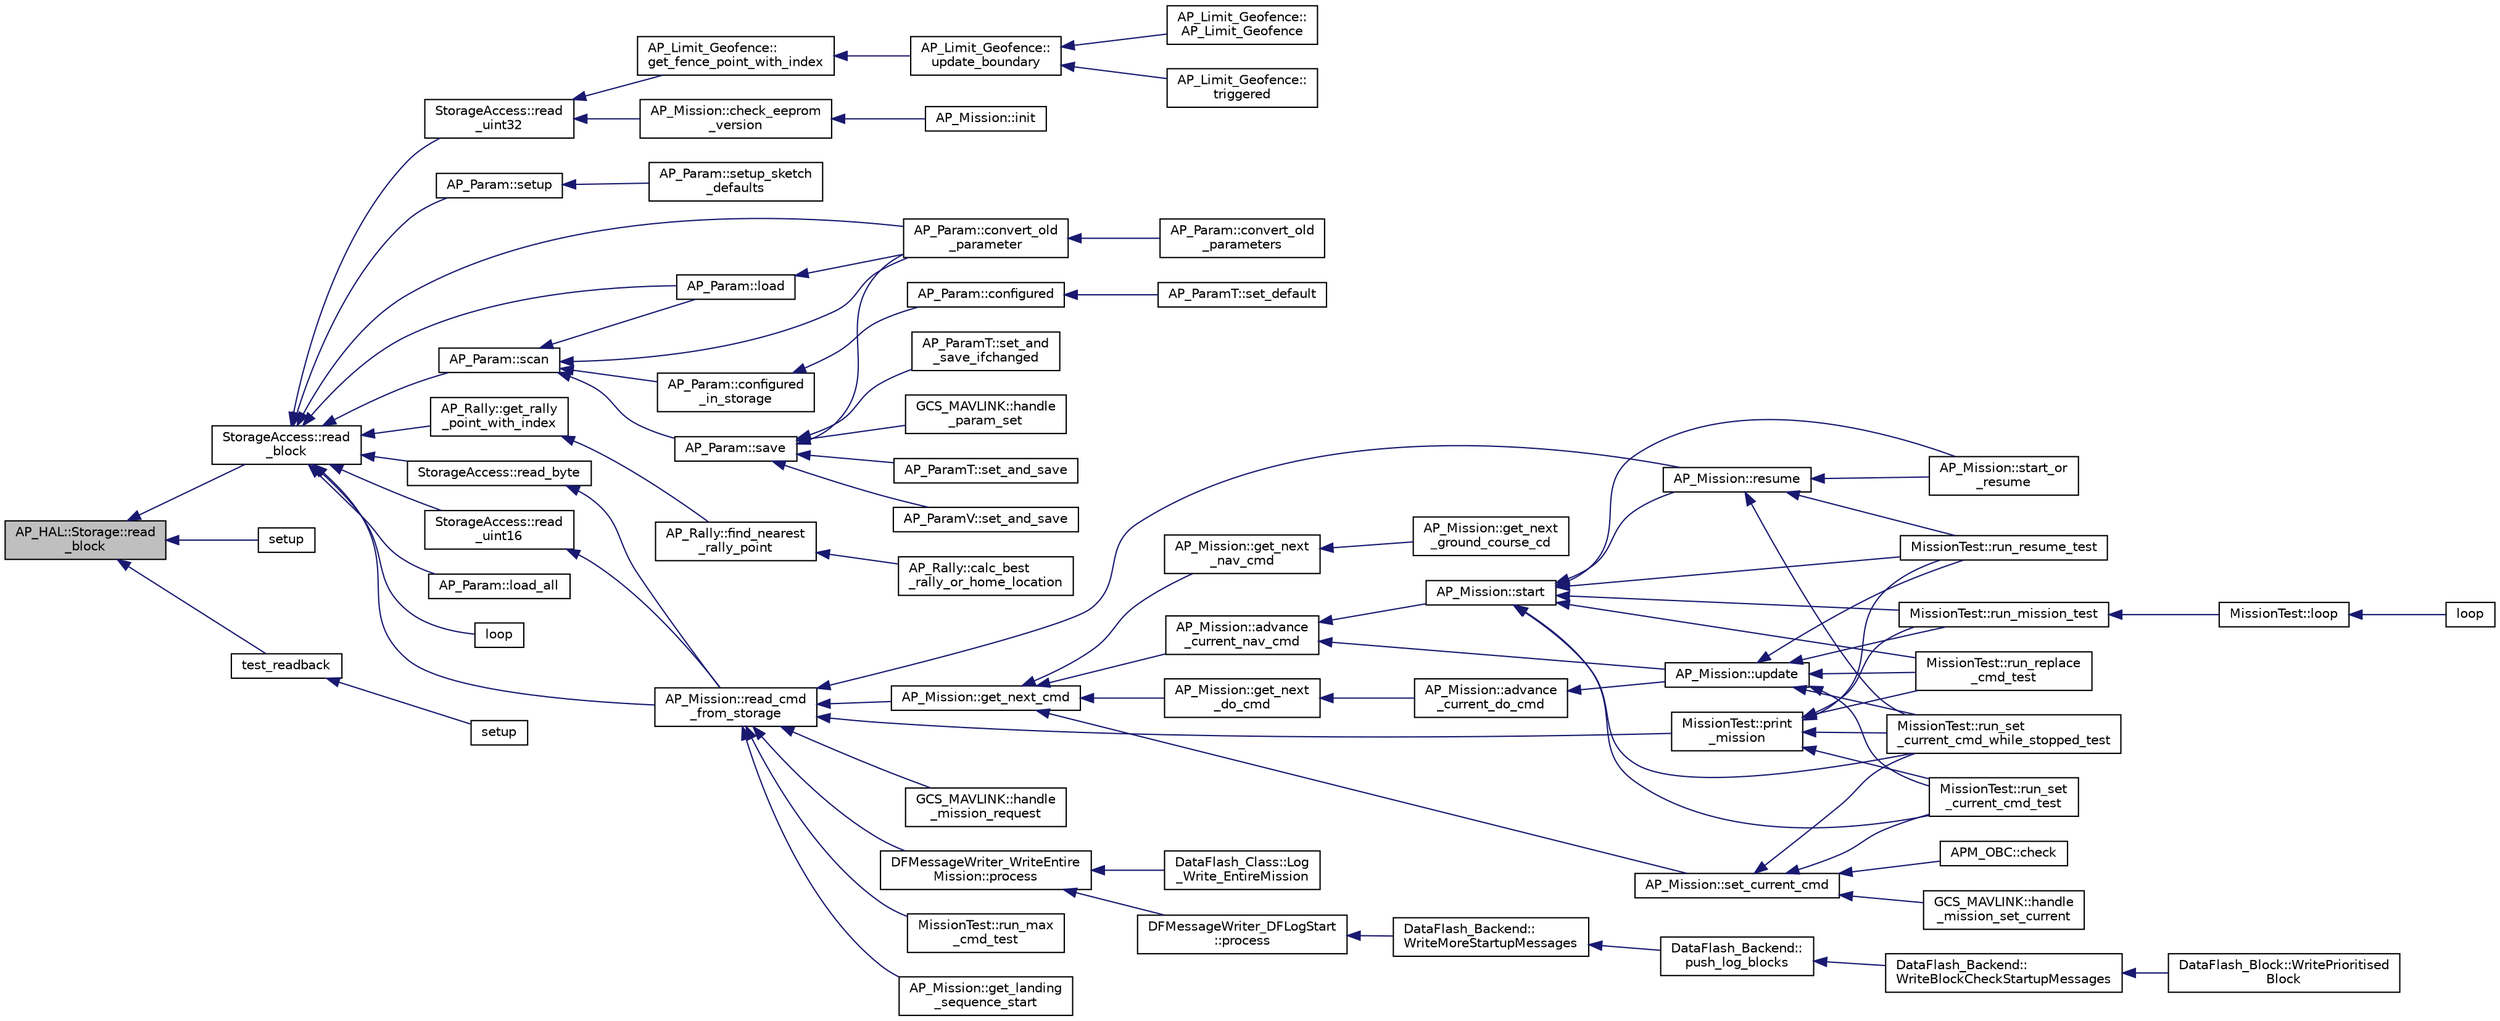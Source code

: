 digraph "AP_HAL::Storage::read_block"
{
 // INTERACTIVE_SVG=YES
  edge [fontname="Helvetica",fontsize="10",labelfontname="Helvetica",labelfontsize="10"];
  node [fontname="Helvetica",fontsize="10",shape=record];
  rankdir="LR";
  Node1 [label="AP_HAL::Storage::read\l_block",height=0.2,width=0.4,color="black", fillcolor="grey75", style="filled", fontcolor="black"];
  Node1 -> Node2 [dir="back",color="midnightblue",fontsize="10",style="solid",fontname="Helvetica"];
  Node2 [label="StorageAccess::read\l_block",height=0.2,width=0.4,color="black", fillcolor="white", style="filled",URL="$classStorageAccess.html#ab2a8575d541549a15645edc360fdaa91"];
  Node2 -> Node3 [dir="back",color="midnightblue",fontsize="10",style="solid",fontname="Helvetica"];
  Node3 [label="AP_Param::convert_old\l_parameter",height=0.2,width=0.4,color="black", fillcolor="white", style="filled",URL="$classAP__Param.html#a508aefe4d24c20bada33f79e8bb14a12"];
  Node3 -> Node4 [dir="back",color="midnightblue",fontsize="10",style="solid",fontname="Helvetica"];
  Node4 [label="AP_Param::convert_old\l_parameters",height=0.2,width=0.4,color="black", fillcolor="white", style="filled",URL="$classAP__Param.html#a25fd45233974736c2ac8e4680882a235"];
  Node2 -> Node5 [dir="back",color="midnightblue",fontsize="10",style="solid",fontname="Helvetica"];
  Node5 [label="AP_Rally::get_rally\l_point_with_index",height=0.2,width=0.4,color="black", fillcolor="white", style="filled",URL="$classAP__Rally.html#ad47b2b3a30b69eede58ad1f79cd61f11"];
  Node5 -> Node6 [dir="back",color="midnightblue",fontsize="10",style="solid",fontname="Helvetica"];
  Node6 [label="AP_Rally::find_nearest\l_rally_point",height=0.2,width=0.4,color="black", fillcolor="white", style="filled",URL="$classAP__Rally.html#a0b93e6b6133860929bbd7b68be633fa3"];
  Node6 -> Node7 [dir="back",color="midnightblue",fontsize="10",style="solid",fontname="Helvetica"];
  Node7 [label="AP_Rally::calc_best\l_rally_or_home_location",height=0.2,width=0.4,color="black", fillcolor="white", style="filled",URL="$classAP__Rally.html#ae280e2921f301fa4cc3991bc85d91801"];
  Node2 -> Node8 [dir="back",color="midnightblue",fontsize="10",style="solid",fontname="Helvetica"];
  Node8 [label="AP_Param::load",height=0.2,width=0.4,color="black", fillcolor="white", style="filled",URL="$classAP__Param.html#acc7389e0ddc7f46347692a18c43a8d80"];
  Node8 -> Node3 [dir="back",color="midnightblue",fontsize="10",style="solid",fontname="Helvetica"];
  Node2 -> Node9 [dir="back",color="midnightblue",fontsize="10",style="solid",fontname="Helvetica"];
  Node9 [label="AP_Param::load_all",height=0.2,width=0.4,color="black", fillcolor="white", style="filled",URL="$classAP__Param.html#a2d7d89225f6eb89b4ed5277726b7d983"];
  Node2 -> Node10 [dir="back",color="midnightblue",fontsize="10",style="solid",fontname="Helvetica"];
  Node10 [label="loop",height=0.2,width=0.4,color="black", fillcolor="white", style="filled",URL="$StorageTest_8cpp.html#a0b33edabd7f1c4e4a0bf32c67269be2f"];
  Node2 -> Node11 [dir="back",color="midnightblue",fontsize="10",style="solid",fontname="Helvetica"];
  Node11 [label="StorageAccess::read_byte",height=0.2,width=0.4,color="black", fillcolor="white", style="filled",URL="$classStorageAccess.html#a9a3fc24569bd437ffcb41de520bb3955"];
  Node11 -> Node12 [dir="back",color="midnightblue",fontsize="10",style="solid",fontname="Helvetica"];
  Node12 [label="AP_Mission::read_cmd\l_from_storage",height=0.2,width=0.4,color="black", fillcolor="white", style="filled",URL="$classAP__Mission.html#afa29a34a739b0fc995194412dde6e532"];
  Node12 -> Node13 [dir="back",color="midnightblue",fontsize="10",style="solid",fontname="Helvetica"];
  Node13 [label="AP_Mission::get_landing\l_sequence_start",height=0.2,width=0.4,color="black", fillcolor="white", style="filled",URL="$classAP__Mission.html#af895b228640bdf29178d44e00897d10e"];
  Node12 -> Node14 [dir="back",color="midnightblue",fontsize="10",style="solid",fontname="Helvetica"];
  Node14 [label="AP_Mission::get_next_cmd",height=0.2,width=0.4,color="black", fillcolor="white", style="filled",URL="$classAP__Mission.html#a7c36d142e7c758ce6f2a77c075fed793"];
  Node14 -> Node15 [dir="back",color="midnightblue",fontsize="10",style="solid",fontname="Helvetica"];
  Node15 [label="AP_Mission::advance\l_current_nav_cmd",height=0.2,width=0.4,color="black", fillcolor="white", style="filled",URL="$classAP__Mission.html#ae05ea495d92356695fa5547cf4e3cff3"];
  Node15 -> Node16 [dir="back",color="midnightblue",fontsize="10",style="solid",fontname="Helvetica"];
  Node16 [label="AP_Mission::start",height=0.2,width=0.4,color="black", fillcolor="white", style="filled",URL="$classAP__Mission.html#a3b4234e58e34ed5c83d8c6b9ce2718c9"];
  Node16 -> Node17 [dir="back",color="midnightblue",fontsize="10",style="solid",fontname="Helvetica"];
  Node17 [label="AP_Mission::resume",height=0.2,width=0.4,color="black", fillcolor="white", style="filled",URL="$classAP__Mission.html#af7b8e9db68a2a858e2ecca8d57c2722e"];
  Node17 -> Node18 [dir="back",color="midnightblue",fontsize="10",style="solid",fontname="Helvetica"];
  Node18 [label="MissionTest::run_resume_test",height=0.2,width=0.4,color="black", fillcolor="white", style="filled",URL="$classMissionTest.html#af8b75f25f2b1c7fdd51ab19c4ee42ec8"];
  Node17 -> Node19 [dir="back",color="midnightblue",fontsize="10",style="solid",fontname="Helvetica"];
  Node19 [label="MissionTest::run_set\l_current_cmd_while_stopped_test",height=0.2,width=0.4,color="black", fillcolor="white", style="filled",URL="$classMissionTest.html#aa5175c099befd271fcc279deb7e28b06"];
  Node17 -> Node20 [dir="back",color="midnightblue",fontsize="10",style="solid",fontname="Helvetica"];
  Node20 [label="AP_Mission::start_or\l_resume",height=0.2,width=0.4,color="black", fillcolor="white", style="filled",URL="$classAP__Mission.html#a90117c1ac074049b9f4247cebdf370a5",tooltip="start_or_resume - if MIS_AUTORESTART=0 this will call resume(), otherwise it will call start() ..."];
  Node16 -> Node21 [dir="back",color="midnightblue",fontsize="10",style="solid",fontname="Helvetica"];
  Node21 [label="MissionTest::run_mission_test",height=0.2,width=0.4,color="black", fillcolor="white", style="filled",URL="$classMissionTest.html#a2161685b1b75329ff76bc4243518212d"];
  Node21 -> Node22 [dir="back",color="midnightblue",fontsize="10",style="solid",fontname="Helvetica"];
  Node22 [label="MissionTest::loop",height=0.2,width=0.4,color="black", fillcolor="white", style="filled",URL="$classMissionTest.html#ab2537e6e678a9468a69cd09f0296aeca"];
  Node22 -> Node23 [dir="back",color="midnightblue",fontsize="10",style="solid",fontname="Helvetica"];
  Node23 [label="loop",height=0.2,width=0.4,color="black", fillcolor="white", style="filled",URL="$AP__Mission__test_8cpp.html#a0b33edabd7f1c4e4a0bf32c67269be2f"];
  Node16 -> Node24 [dir="back",color="midnightblue",fontsize="10",style="solid",fontname="Helvetica"];
  Node24 [label="MissionTest::run_replace\l_cmd_test",height=0.2,width=0.4,color="black", fillcolor="white", style="filled",URL="$classMissionTest.html#a4b79b27fab75a4a63dc41e09a16a5442"];
  Node16 -> Node18 [dir="back",color="midnightblue",fontsize="10",style="solid",fontname="Helvetica"];
  Node16 -> Node25 [dir="back",color="midnightblue",fontsize="10",style="solid",fontname="Helvetica"];
  Node25 [label="MissionTest::run_set\l_current_cmd_test",height=0.2,width=0.4,color="black", fillcolor="white", style="filled",URL="$classMissionTest.html#a16309b0065fe78128c95f5f8cc5f210e"];
  Node16 -> Node19 [dir="back",color="midnightblue",fontsize="10",style="solid",fontname="Helvetica"];
  Node16 -> Node20 [dir="back",color="midnightblue",fontsize="10",style="solid",fontname="Helvetica"];
  Node15 -> Node26 [dir="back",color="midnightblue",fontsize="10",style="solid",fontname="Helvetica"];
  Node26 [label="AP_Mission::update",height=0.2,width=0.4,color="black", fillcolor="white", style="filled",URL="$classAP__Mission.html#ad27b4531fa652b277bd9300b60ca4493"];
  Node26 -> Node21 [dir="back",color="midnightblue",fontsize="10",style="solid",fontname="Helvetica"];
  Node26 -> Node24 [dir="back",color="midnightblue",fontsize="10",style="solid",fontname="Helvetica"];
  Node26 -> Node18 [dir="back",color="midnightblue",fontsize="10",style="solid",fontname="Helvetica"];
  Node26 -> Node25 [dir="back",color="midnightblue",fontsize="10",style="solid",fontname="Helvetica"];
  Node26 -> Node19 [dir="back",color="midnightblue",fontsize="10",style="solid",fontname="Helvetica"];
  Node14 -> Node27 [dir="back",color="midnightblue",fontsize="10",style="solid",fontname="Helvetica"];
  Node27 [label="AP_Mission::get_next\l_do_cmd",height=0.2,width=0.4,color="black", fillcolor="white", style="filled",URL="$classAP__Mission.html#ae3f59ffb115afa5f34aea906434a841c"];
  Node27 -> Node28 [dir="back",color="midnightblue",fontsize="10",style="solid",fontname="Helvetica"];
  Node28 [label="AP_Mission::advance\l_current_do_cmd",height=0.2,width=0.4,color="black", fillcolor="white", style="filled",URL="$classAP__Mission.html#af0264d3532a927fa13f5e25ac2137d32"];
  Node28 -> Node26 [dir="back",color="midnightblue",fontsize="10",style="solid",fontname="Helvetica"];
  Node14 -> Node29 [dir="back",color="midnightblue",fontsize="10",style="solid",fontname="Helvetica"];
  Node29 [label="AP_Mission::get_next\l_nav_cmd",height=0.2,width=0.4,color="black", fillcolor="white", style="filled",URL="$classAP__Mission.html#a992b76c57b3c0066ae4187d16befc97a"];
  Node29 -> Node30 [dir="back",color="midnightblue",fontsize="10",style="solid",fontname="Helvetica"];
  Node30 [label="AP_Mission::get_next\l_ground_course_cd",height=0.2,width=0.4,color="black", fillcolor="white", style="filled",URL="$classAP__Mission.html#a338b12fad6aa74b9c8a34d65850f6b40"];
  Node14 -> Node31 [dir="back",color="midnightblue",fontsize="10",style="solid",fontname="Helvetica"];
  Node31 [label="AP_Mission::set_current_cmd",height=0.2,width=0.4,color="black", fillcolor="white", style="filled",URL="$classAP__Mission.html#ac79a188f81816b3ddfe045b6a0feb6d1"];
  Node31 -> Node32 [dir="back",color="midnightblue",fontsize="10",style="solid",fontname="Helvetica"];
  Node32 [label="APM_OBC::check",height=0.2,width=0.4,color="black", fillcolor="white", style="filled",URL="$classAPM__OBC.html#abcd546549be8688ab9cd0c46147dc077"];
  Node31 -> Node33 [dir="back",color="midnightblue",fontsize="10",style="solid",fontname="Helvetica"];
  Node33 [label="GCS_MAVLINK::handle\l_mission_set_current",height=0.2,width=0.4,color="black", fillcolor="white", style="filled",URL="$classGCS__MAVLINK.html#ad4e76e7f27bc999e806416e24aa10f26"];
  Node31 -> Node25 [dir="back",color="midnightblue",fontsize="10",style="solid",fontname="Helvetica"];
  Node31 -> Node19 [dir="back",color="midnightblue",fontsize="10",style="solid",fontname="Helvetica"];
  Node12 -> Node34 [dir="back",color="midnightblue",fontsize="10",style="solid",fontname="Helvetica"];
  Node34 [label="GCS_MAVLINK::handle\l_mission_request",height=0.2,width=0.4,color="black", fillcolor="white", style="filled",URL="$classGCS__MAVLINK.html#a3904d7894979bcbdc58083f39b1aa8da"];
  Node12 -> Node35 [dir="back",color="midnightblue",fontsize="10",style="solid",fontname="Helvetica"];
  Node35 [label="MissionTest::print\l_mission",height=0.2,width=0.4,color="black", fillcolor="white", style="filled",URL="$classMissionTest.html#ab12c92170021b44ceb82f6808b92d8c7"];
  Node35 -> Node21 [dir="back",color="midnightblue",fontsize="10",style="solid",fontname="Helvetica"];
  Node35 -> Node24 [dir="back",color="midnightblue",fontsize="10",style="solid",fontname="Helvetica"];
  Node35 -> Node18 [dir="back",color="midnightblue",fontsize="10",style="solid",fontname="Helvetica"];
  Node35 -> Node25 [dir="back",color="midnightblue",fontsize="10",style="solid",fontname="Helvetica"];
  Node35 -> Node19 [dir="back",color="midnightblue",fontsize="10",style="solid",fontname="Helvetica"];
  Node12 -> Node36 [dir="back",color="midnightblue",fontsize="10",style="solid",fontname="Helvetica"];
  Node36 [label="DFMessageWriter_WriteEntire\lMission::process",height=0.2,width=0.4,color="black", fillcolor="white", style="filled",URL="$classDFMessageWriter__WriteEntireMission.html#a157afd1587cb4756d21bfd04bd64fdd1"];
  Node36 -> Node37 [dir="back",color="midnightblue",fontsize="10",style="solid",fontname="Helvetica"];
  Node37 [label="DataFlash_Class::Log\l_Write_EntireMission",height=0.2,width=0.4,color="black", fillcolor="white", style="filled",URL="$classDataFlash__Class.html#ab5fa6499a02a0039c9104715fee9ca3b"];
  Node36 -> Node38 [dir="back",color="midnightblue",fontsize="10",style="solid",fontname="Helvetica"];
  Node38 [label="DFMessageWriter_DFLogStart\l::process",height=0.2,width=0.4,color="black", fillcolor="white", style="filled",URL="$classDFMessageWriter__DFLogStart.html#a81d7ab192bff2616b7649f3d4bdf7ca7"];
  Node38 -> Node39 [dir="back",color="midnightblue",fontsize="10",style="solid",fontname="Helvetica"];
  Node39 [label="DataFlash_Backend::\lWriteMoreStartupMessages",height=0.2,width=0.4,color="black", fillcolor="white", style="filled",URL="$classDataFlash__Backend.html#af17a5022c4e47cfdd56c1a5887e85632"];
  Node39 -> Node40 [dir="back",color="midnightblue",fontsize="10",style="solid",fontname="Helvetica"];
  Node40 [label="DataFlash_Backend::\lpush_log_blocks",height=0.2,width=0.4,color="black", fillcolor="white", style="filled",URL="$classDataFlash__Backend.html#af5ccb067107a1ee7289ec208b5bc3bae"];
  Node40 -> Node41 [dir="back",color="midnightblue",fontsize="10",style="solid",fontname="Helvetica"];
  Node41 [label="DataFlash_Backend::\lWriteBlockCheckStartupMessages",height=0.2,width=0.4,color="black", fillcolor="white", style="filled",URL="$classDataFlash__Backend.html#a82784dcb330ac456bbd1d3333b7c5769"];
  Node41 -> Node42 [dir="back",color="midnightblue",fontsize="10",style="solid",fontname="Helvetica"];
  Node42 [label="DataFlash_Block::WritePrioritised\lBlock",height=0.2,width=0.4,color="black", fillcolor="white", style="filled",URL="$classDataFlash__Block.html#aeb4df7ca0d756fa0f7e6d5e172b35658"];
  Node12 -> Node17 [dir="back",color="midnightblue",fontsize="10",style="solid",fontname="Helvetica"];
  Node12 -> Node43 [dir="back",color="midnightblue",fontsize="10",style="solid",fontname="Helvetica"];
  Node43 [label="MissionTest::run_max\l_cmd_test",height=0.2,width=0.4,color="black", fillcolor="white", style="filled",URL="$classMissionTest.html#a5dcc045a9ce939fcc7b0735550f92482"];
  Node2 -> Node12 [dir="back",color="midnightblue",fontsize="10",style="solid",fontname="Helvetica"];
  Node2 -> Node44 [dir="back",color="midnightblue",fontsize="10",style="solid",fontname="Helvetica"];
  Node44 [label="StorageAccess::read\l_uint16",height=0.2,width=0.4,color="black", fillcolor="white", style="filled",URL="$classStorageAccess.html#ac7ca06ca086f97a302e94ecaf9b18b80"];
  Node44 -> Node12 [dir="back",color="midnightblue",fontsize="10",style="solid",fontname="Helvetica"];
  Node2 -> Node45 [dir="back",color="midnightblue",fontsize="10",style="solid",fontname="Helvetica"];
  Node45 [label="StorageAccess::read\l_uint32",height=0.2,width=0.4,color="black", fillcolor="white", style="filled",URL="$classStorageAccess.html#af10e9fa6cda0cb973243e4852c9d16c6"];
  Node45 -> Node46 [dir="back",color="midnightblue",fontsize="10",style="solid",fontname="Helvetica"];
  Node46 [label="AP_Mission::check_eeprom\l_version",height=0.2,width=0.4,color="black", fillcolor="white", style="filled",URL="$classAP__Mission.html#ad7d2e7ab671227cdcf308aa58149e9a5"];
  Node46 -> Node47 [dir="back",color="midnightblue",fontsize="10",style="solid",fontname="Helvetica"];
  Node47 [label="AP_Mission::init",height=0.2,width=0.4,color="black", fillcolor="white", style="filled",URL="$classAP__Mission.html#aca08705d731469bf69daa788d93af56b",tooltip="init - initialises this library including checks the version in eeprom matches this library ..."];
  Node45 -> Node48 [dir="back",color="midnightblue",fontsize="10",style="solid",fontname="Helvetica"];
  Node48 [label="AP_Limit_Geofence::\lget_fence_point_with_index",height=0.2,width=0.4,color="black", fillcolor="white", style="filled",URL="$classAP__Limit__Geofence.html#a64d8110312a6805ddc3ccd7a80c1b961"];
  Node48 -> Node49 [dir="back",color="midnightblue",fontsize="10",style="solid",fontname="Helvetica"];
  Node49 [label="AP_Limit_Geofence::\lupdate_boundary",height=0.2,width=0.4,color="black", fillcolor="white", style="filled",URL="$classAP__Limit__Geofence.html#a77c37ae99a57f9c81b807ccac09827af"];
  Node49 -> Node50 [dir="back",color="midnightblue",fontsize="10",style="solid",fontname="Helvetica"];
  Node50 [label="AP_Limit_Geofence::\lAP_Limit_Geofence",height=0.2,width=0.4,color="black", fillcolor="white", style="filled",URL="$classAP__Limit__Geofence.html#a0d67d238f87096c8edbae5442f959d44"];
  Node49 -> Node51 [dir="back",color="midnightblue",fontsize="10",style="solid",fontname="Helvetica"];
  Node51 [label="AP_Limit_Geofence::\ltriggered",height=0.2,width=0.4,color="black", fillcolor="white", style="filled",URL="$classAP__Limit__Geofence.html#afb1a696f2769594a81383413f8931016"];
  Node2 -> Node52 [dir="back",color="midnightblue",fontsize="10",style="solid",fontname="Helvetica"];
  Node52 [label="AP_Param::scan",height=0.2,width=0.4,color="black", fillcolor="white", style="filled",URL="$classAP__Param.html#aa416fb587f072ed8d8039168d122ecb4"];
  Node52 -> Node53 [dir="back",color="midnightblue",fontsize="10",style="solid",fontname="Helvetica"];
  Node53 [label="AP_Param::configured\l_in_storage",height=0.2,width=0.4,color="black", fillcolor="white", style="filled",URL="$classAP__Param.html#a5544b9e0fa81a2dc1bdef6f7ac6282a6"];
  Node53 -> Node54 [dir="back",color="midnightblue",fontsize="10",style="solid",fontname="Helvetica"];
  Node54 [label="AP_Param::configured",height=0.2,width=0.4,color="black", fillcolor="white", style="filled",URL="$classAP__Param.html#a939fd78265b6d5d4e18a3d05ae2e0c83"];
  Node54 -> Node55 [dir="back",color="midnightblue",fontsize="10",style="solid",fontname="Helvetica"];
  Node55 [label="AP_ParamT::set_default",height=0.2,width=0.4,color="black", fillcolor="white", style="filled",URL="$classAP__ParamT.html#a2f5275aa6f7bfe76f576f9aa13282089"];
  Node52 -> Node3 [dir="back",color="midnightblue",fontsize="10",style="solid",fontname="Helvetica"];
  Node52 -> Node8 [dir="back",color="midnightblue",fontsize="10",style="solid",fontname="Helvetica"];
  Node52 -> Node56 [dir="back",color="midnightblue",fontsize="10",style="solid",fontname="Helvetica"];
  Node56 [label="AP_Param::save",height=0.2,width=0.4,color="black", fillcolor="white", style="filled",URL="$classAP__Param.html#ae498713a1575d30e9a10507d76c15e86"];
  Node56 -> Node3 [dir="back",color="midnightblue",fontsize="10",style="solid",fontname="Helvetica"];
  Node56 -> Node57 [dir="back",color="midnightblue",fontsize="10",style="solid",fontname="Helvetica"];
  Node57 [label="GCS_MAVLINK::handle\l_param_set",height=0.2,width=0.4,color="black", fillcolor="white", style="filled",URL="$classGCS__MAVLINK.html#ae8138868be824c9478307c705a0e6763"];
  Node56 -> Node58 [dir="back",color="midnightblue",fontsize="10",style="solid",fontname="Helvetica"];
  Node58 [label="AP_ParamT::set_and_save",height=0.2,width=0.4,color="black", fillcolor="white", style="filled",URL="$classAP__ParamT.html#a25edf0e710f7be745fcf64636ba69be8"];
  Node56 -> Node59 [dir="back",color="midnightblue",fontsize="10",style="solid",fontname="Helvetica"];
  Node59 [label="AP_ParamV::set_and_save",height=0.2,width=0.4,color="black", fillcolor="white", style="filled",URL="$classAP__ParamV.html#ad0e5c746e1c9ae91c58e17e84f5ea390"];
  Node56 -> Node60 [dir="back",color="midnightblue",fontsize="10",style="solid",fontname="Helvetica"];
  Node60 [label="AP_ParamT::set_and\l_save_ifchanged",height=0.2,width=0.4,color="black", fillcolor="white", style="filled",URL="$classAP__ParamT.html#a950a2a2acb4a1073314733cd0856f31f"];
  Node2 -> Node61 [dir="back",color="midnightblue",fontsize="10",style="solid",fontname="Helvetica"];
  Node61 [label="AP_Param::setup",height=0.2,width=0.4,color="black", fillcolor="white", style="filled",URL="$classAP__Param.html#acc939142d878b2e6153487e2837d9ea9"];
  Node61 -> Node62 [dir="back",color="midnightblue",fontsize="10",style="solid",fontname="Helvetica"];
  Node62 [label="AP_Param::setup_sketch\l_defaults",height=0.2,width=0.4,color="black", fillcolor="white", style="filled",URL="$classAP__Param.html#a2f705bc582632a571fe8d587709fe3fe"];
  Node1 -> Node63 [dir="back",color="midnightblue",fontsize="10",style="solid",fontname="Helvetica"];
  Node63 [label="setup",height=0.2,width=0.4,color="black", fillcolor="white", style="filled",URL="$examples_2Storage_2Storage_8cpp.html#a7dfd9b79bc5a37d7df40207afbc5431f"];
  Node1 -> Node64 [dir="back",color="midnightblue",fontsize="10",style="solid",fontname="Helvetica"];
  Node64 [label="test_readback",height=0.2,width=0.4,color="black", fillcolor="white", style="filled",URL="$FLYMAPLE_2examples_2Storage_2Storage_8cpp.html#a8de269f8ce270f47a470b83995bafee0"];
  Node64 -> Node65 [dir="back",color="midnightblue",fontsize="10",style="solid",fontname="Helvetica"];
  Node65 [label="setup",height=0.2,width=0.4,color="black", fillcolor="white", style="filled",URL="$FLYMAPLE_2examples_2Storage_2Storage_8cpp.html#a7dfd9b79bc5a37d7df40207afbc5431f"];
}
